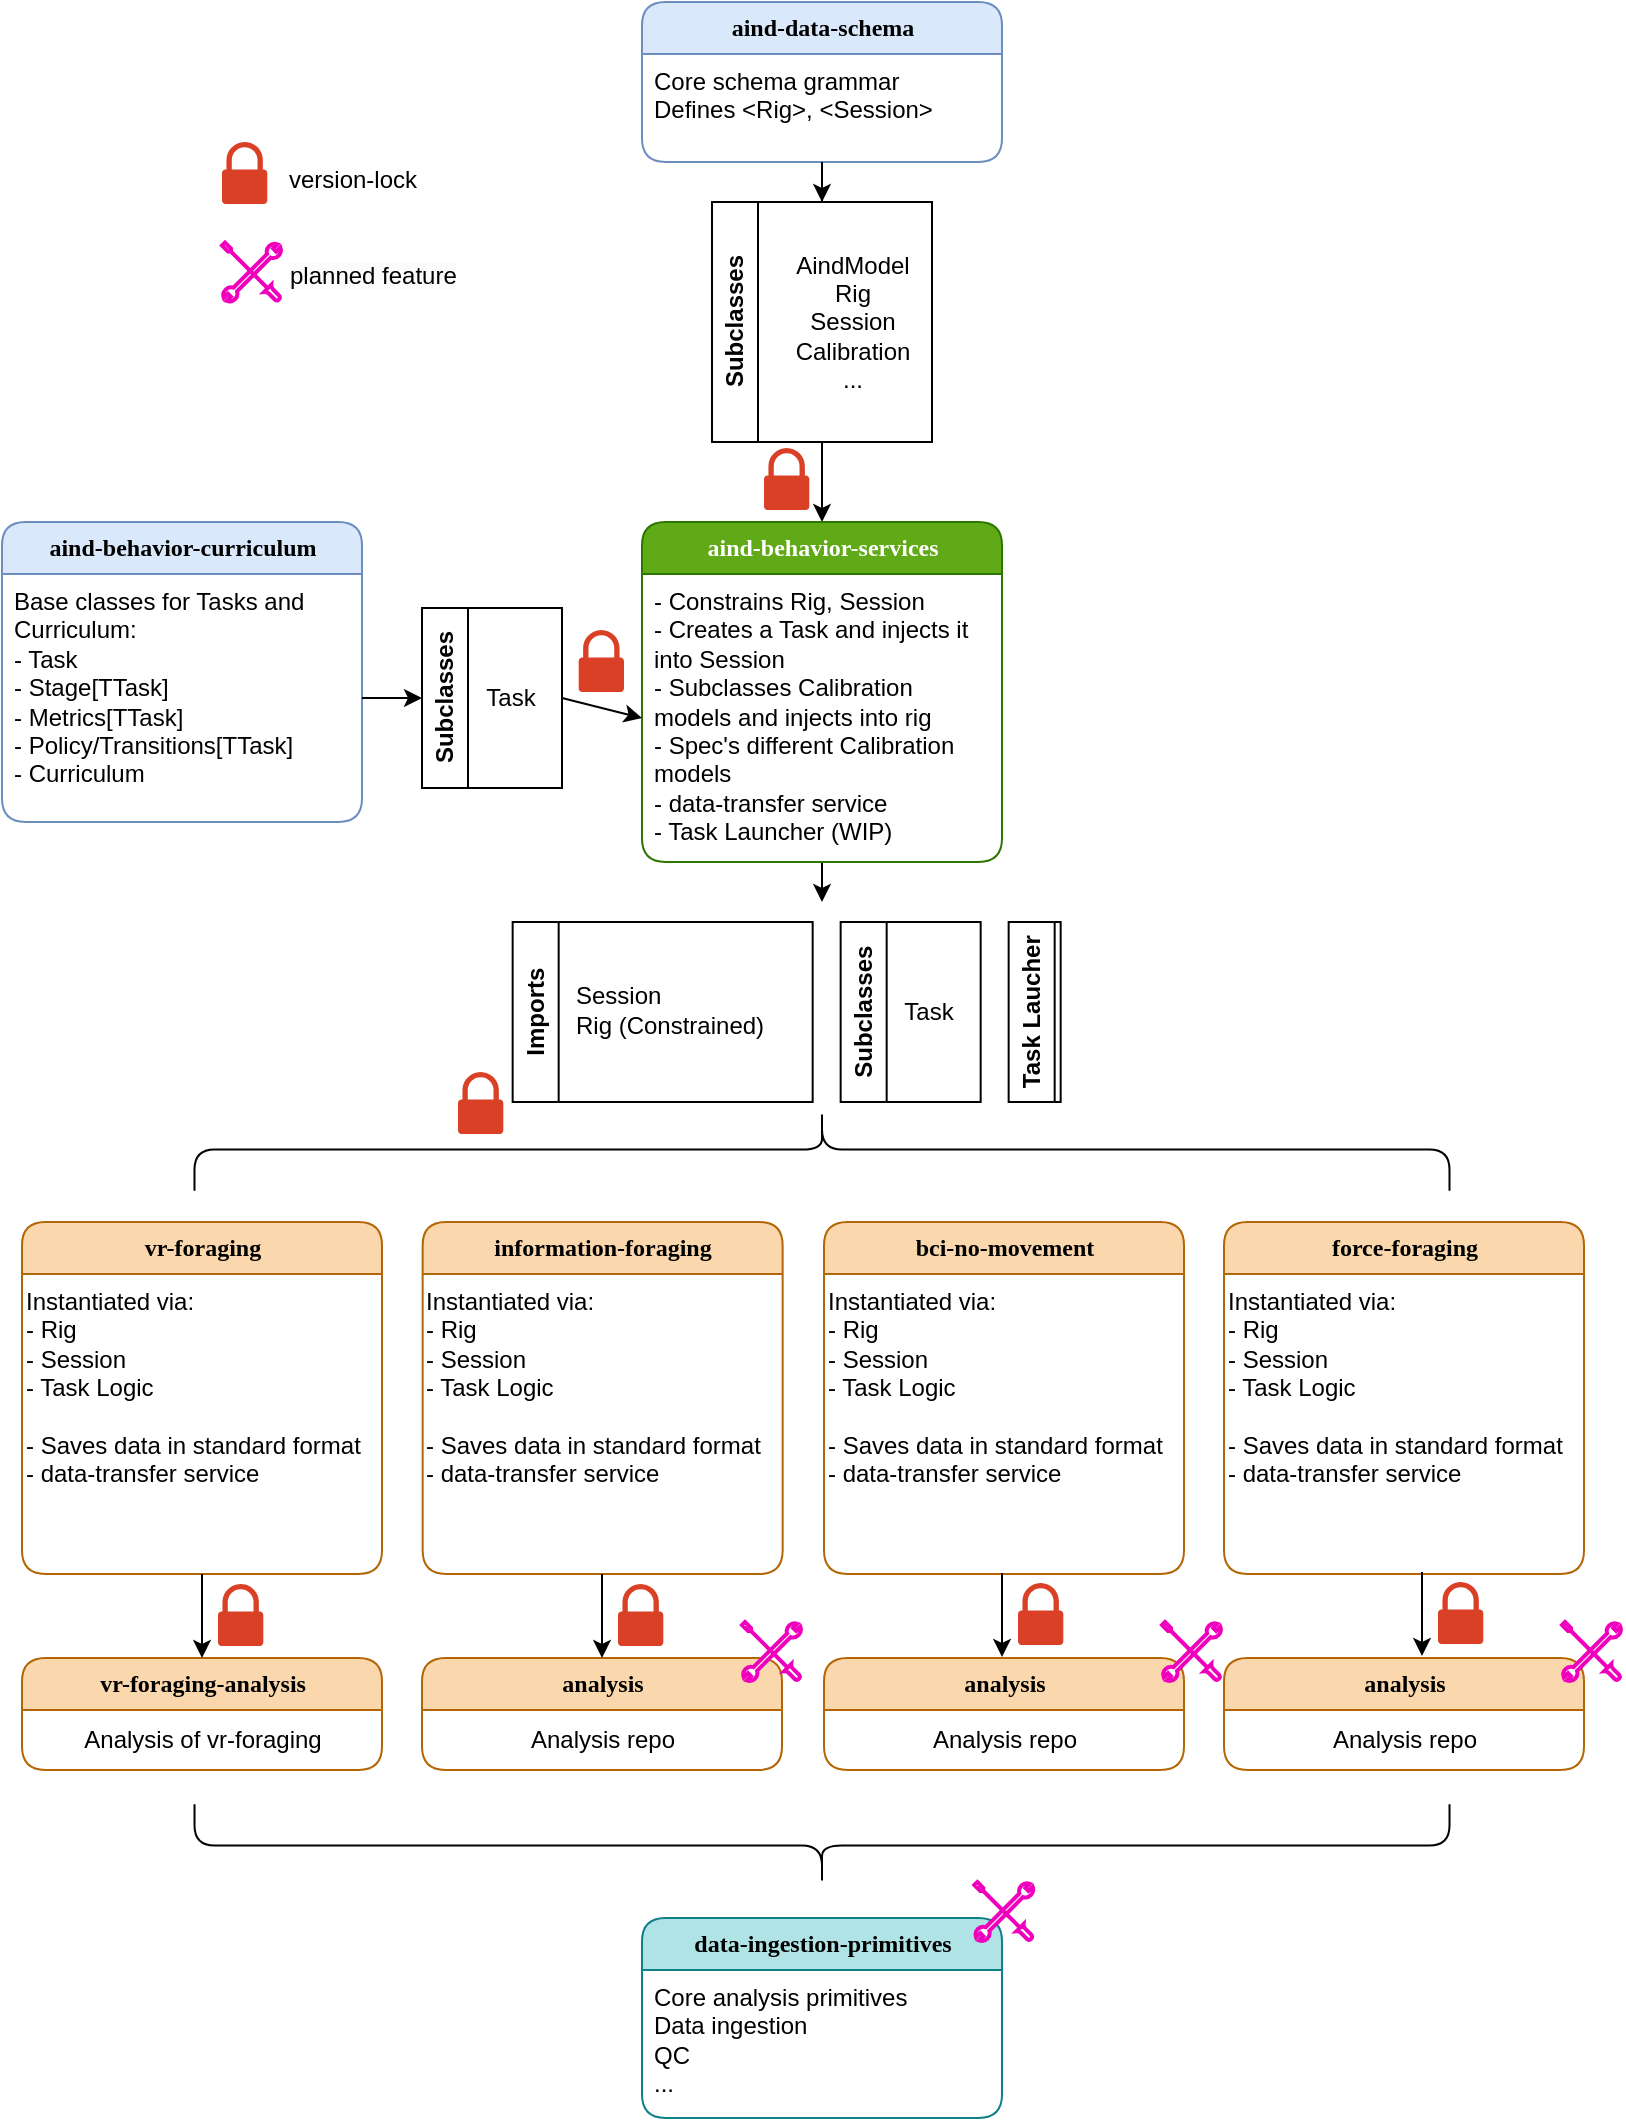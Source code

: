 <mxfile version="24.0.7" type="device">
  <diagram id="C5RBs43oDa-KdzZeNtuy" name="Page-1">
    <mxGraphModel dx="1221" dy="806" grid="1" gridSize="10" guides="1" tooltips="1" connect="1" arrows="1" fold="1" page="1" pageScale="1" pageWidth="827" pageHeight="1169" math="0" shadow="0">
      <root>
        <mxCell id="WIyWlLk6GJQsqaUBKTNV-0" />
        <mxCell id="WIyWlLk6GJQsqaUBKTNV-1" parent="WIyWlLk6GJQsqaUBKTNV-0" />
        <mxCell id="9tKmkYN3VSaNVDcuLfuS-21" style="edgeStyle=orthogonalEdgeStyle;rounded=0;orthogonalLoop=1;jettySize=auto;html=1;entryX=0.5;entryY=0;entryDx=0;entryDy=0;" parent="WIyWlLk6GJQsqaUBKTNV-1" source="9tKmkYN3VSaNVDcuLfuS-33" target="9tKmkYN3VSaNVDcuLfuS-25" edge="1">
          <mxGeometry relative="1" as="geometry">
            <mxPoint x="420" y="222" as="targetPoint" />
          </mxGeometry>
        </mxCell>
        <UserObject label="aind-data-schema" link="https://github.com/AllenNeuralDynamics/aind-data-schema" linkTarget="_blank" id="9tKmkYN3VSaNVDcuLfuS-0">
          <mxCell style="swimlane;fontStyle=1;childLayout=stackLayout;horizontal=1;startSize=26;fillColor=#dae8fc;horizontalStack=0;resizeParent=1;resizeParentMax=0;resizeLast=0;collapsible=1;marginBottom=0;html=1;strokeColor=#6c8ebf;strokeWidth=1;rounded=1;shadow=0;glass=0;fontFamily=Tahoma;fontSize=12;align=center;" parent="WIyWlLk6GJQsqaUBKTNV-1" vertex="1">
            <mxGeometry x="330" y="70" width="180" height="80" as="geometry" />
          </mxCell>
        </UserObject>
        <mxCell id="9tKmkYN3VSaNVDcuLfuS-1" value="Core schema grammar&lt;div&gt;Defines &amp;lt;Rig&amp;gt;, &amp;lt;Session&amp;gt;&lt;/div&gt;" style="text;strokeColor=none;fillColor=none;align=left;verticalAlign=top;spacingLeft=4;spacingRight=4;overflow=hidden;rotatable=0;points=[[0,0.5],[1,0.5]];portConstraint=eastwest;whiteSpace=wrap;html=1;" parent="9tKmkYN3VSaNVDcuLfuS-0" vertex="1">
          <mxGeometry y="26" width="180" height="54" as="geometry" />
        </mxCell>
        <UserObject label="aind-behavior-curriculum" link="https://github.com/AllenNeuralDynamics/aind-behavior-curriculum" id="9tKmkYN3VSaNVDcuLfuS-4">
          <mxCell style="swimlane;fontStyle=1;childLayout=stackLayout;horizontal=1;startSize=26;fillColor=#dae8fc;horizontalStack=0;resizeParent=1;resizeParentMax=0;resizeLast=0;collapsible=1;marginBottom=0;html=1;strokeColor=#6c8ebf;strokeWidth=1;rounded=1;shadow=0;glass=0;fontFamily=Tahoma;fontSize=12;align=center;" parent="WIyWlLk6GJQsqaUBKTNV-1" vertex="1">
            <mxGeometry x="10" y="330" width="180" height="150" as="geometry" />
          </mxCell>
        </UserObject>
        <mxCell id="9tKmkYN3VSaNVDcuLfuS-5" value="Base classes for Tasks and Curriculum:&lt;div&gt;- Task&lt;div&gt;- Stage[T&lt;span style=&quot;background-color: initial;&quot;&gt;Task]&lt;/span&gt;&lt;/div&gt;&lt;div&gt;- Metrics[TTask]&lt;/div&gt;&lt;div&gt;- Policy/Transitions[TTask]&lt;/div&gt;&lt;div&gt;- Curriculum&lt;/div&gt;&lt;div&gt;&lt;div&gt;&lt;br&gt;&lt;/div&gt;&lt;/div&gt;&lt;/div&gt;" style="text;strokeColor=none;fillColor=none;align=left;verticalAlign=top;spacingLeft=4;spacingRight=4;overflow=hidden;rotatable=0;points=[[0,0.5],[1,0.5]];portConstraint=eastwest;whiteSpace=wrap;html=1;imageWidth=46;" parent="9tKmkYN3VSaNVDcuLfuS-4" vertex="1">
          <mxGeometry y="26" width="180" height="124" as="geometry" />
        </mxCell>
        <mxCell id="9tKmkYN3VSaNVDcuLfuS-71" style="edgeStyle=none;rounded=0;orthogonalLoop=1;jettySize=auto;html=1;exitX=0.5;exitY=1;exitDx=0;exitDy=0;" parent="WIyWlLk6GJQsqaUBKTNV-1" source="9tKmkYN3VSaNVDcuLfuS-25" edge="1">
          <mxGeometry relative="1" as="geometry">
            <mxPoint x="420" y="520" as="targetPoint" />
          </mxGeometry>
        </mxCell>
        <UserObject label="aind-behavior-services" link="https://github.com/AllenNeuralDynamics/Aind.Behavior.Services" linkTarget="_blank" id="9tKmkYN3VSaNVDcuLfuS-25">
          <mxCell style="swimlane;fontStyle=1;childLayout=stackLayout;horizontal=1;startSize=26;fillColor=#60a917;horizontalStack=0;resizeParent=1;resizeParentMax=0;resizeLast=0;collapsible=1;marginBottom=0;html=1;strokeColor=#2D7600;strokeWidth=1;rounded=1;shadow=0;glass=0;fontFamily=Tahoma;fontSize=12;align=center;fontColor=#ffffff;" parent="WIyWlLk6GJQsqaUBKTNV-1" vertex="1">
            <mxGeometry x="330" y="330" width="180" height="170" as="geometry" />
          </mxCell>
        </UserObject>
        <mxCell id="9tKmkYN3VSaNVDcuLfuS-26" value="- Constrains Rig, Session&lt;div&gt;- Creates a Task and injects it into Session&lt;/div&gt;&lt;div&gt;- Subclasses Calibration models and injects into rig&lt;/div&gt;&lt;div&gt;- Spec&#39;s different Calibration models&lt;/div&gt;&lt;div&gt;- data-transfer service&lt;/div&gt;&lt;div&gt;- Task Launcher (WIP)&lt;/div&gt;" style="text;strokeColor=none;fillColor=none;align=left;verticalAlign=top;spacingLeft=4;spacingRight=4;overflow=hidden;rotatable=0;points=[[0,0.5],[1,0.5]];portConstraint=eastwest;whiteSpace=wrap;html=1;" parent="9tKmkYN3VSaNVDcuLfuS-25" vertex="1">
          <mxGeometry y="26" width="180" height="144" as="geometry" />
        </mxCell>
        <mxCell id="9tKmkYN3VSaNVDcuLfuS-29" value="" style="sketch=0;pointerEvents=1;shadow=0;dashed=0;html=1;strokeColor=none;labelPosition=center;verticalLabelPosition=bottom;verticalAlign=top;outlineConnect=0;align=center;shape=mxgraph.office.security.lock_protected;fillColor=#DA4026;" parent="WIyWlLk6GJQsqaUBKTNV-1" vertex="1">
          <mxGeometry x="391" y="293" width="22.65" height="31" as="geometry" />
        </mxCell>
        <mxCell id="9tKmkYN3VSaNVDcuLfuS-39" value="" style="edgeStyle=orthogonalEdgeStyle;rounded=0;orthogonalLoop=1;jettySize=auto;html=1;entryX=0.5;entryY=0;entryDx=0;entryDy=0;" parent="WIyWlLk6GJQsqaUBKTNV-1" source="9tKmkYN3VSaNVDcuLfuS-0" target="9tKmkYN3VSaNVDcuLfuS-33" edge="1">
          <mxGeometry relative="1" as="geometry">
            <mxPoint x="420" y="150" as="sourcePoint" />
            <mxPoint x="420" y="330" as="targetPoint" />
          </mxGeometry>
        </mxCell>
        <mxCell id="9tKmkYN3VSaNVDcuLfuS-33" value="Subclasses" style="swimlane;horizontal=0;whiteSpace=wrap;html=1;" parent="WIyWlLk6GJQsqaUBKTNV-1" vertex="1">
          <mxGeometry x="365" y="170" width="110" height="120" as="geometry">
            <mxRectangle x="100" y="400" width="40" height="90" as="alternateBounds" />
          </mxGeometry>
        </mxCell>
        <mxCell id="9tKmkYN3VSaNVDcuLfuS-36" value="AindModel&lt;div&gt;Rig&lt;/div&gt;&lt;div&gt;Session&lt;/div&gt;&lt;div&gt;Calibration&lt;/div&gt;&lt;div&gt;...&lt;/div&gt;" style="text;html=1;align=center;verticalAlign=middle;resizable=0;points=[];autosize=1;strokeColor=none;fillColor=none;" parent="9tKmkYN3VSaNVDcuLfuS-33" vertex="1">
          <mxGeometry x="30" y="15" width="80" height="90" as="geometry" />
        </mxCell>
        <mxCell id="9tKmkYN3VSaNVDcuLfuS-47" style="edgeStyle=none;rounded=0;orthogonalLoop=1;jettySize=auto;html=1;exitX=1;exitY=0.5;exitDx=0;exitDy=0;entryX=0;entryY=0.5;entryDx=0;entryDy=0;" parent="WIyWlLk6GJQsqaUBKTNV-1" source="9tKmkYN3VSaNVDcuLfuS-41" target="9tKmkYN3VSaNVDcuLfuS-26" edge="1">
          <mxGeometry relative="1" as="geometry" />
        </mxCell>
        <mxCell id="9tKmkYN3VSaNVDcuLfuS-41" value="Subclasses" style="swimlane;horizontal=0;whiteSpace=wrap;html=1;" parent="WIyWlLk6GJQsqaUBKTNV-1" vertex="1">
          <mxGeometry x="220" y="373" width="70" height="90" as="geometry">
            <mxRectangle x="100" y="400" width="40" height="90" as="alternateBounds" />
          </mxGeometry>
        </mxCell>
        <mxCell id="9tKmkYN3VSaNVDcuLfuS-42" value="Task" style="text;html=1;align=center;verticalAlign=middle;resizable=0;points=[];autosize=1;strokeColor=none;fillColor=none;" parent="9tKmkYN3VSaNVDcuLfuS-41" vertex="1">
          <mxGeometry x="18.65" y="30" width="50" height="30" as="geometry" />
        </mxCell>
        <mxCell id="9tKmkYN3VSaNVDcuLfuS-46" style="edgeStyle=none;rounded=0;orthogonalLoop=1;jettySize=auto;html=1;exitX=1;exitY=0.5;exitDx=0;exitDy=0;entryX=0;entryY=0.5;entryDx=0;entryDy=0;" parent="WIyWlLk6GJQsqaUBKTNV-1" source="9tKmkYN3VSaNVDcuLfuS-5" target="9tKmkYN3VSaNVDcuLfuS-41" edge="1">
          <mxGeometry relative="1" as="geometry" />
        </mxCell>
        <mxCell id="9tKmkYN3VSaNVDcuLfuS-48" value="" style="sketch=0;pointerEvents=1;shadow=0;dashed=0;html=1;strokeColor=none;labelPosition=center;verticalLabelPosition=bottom;verticalAlign=top;outlineConnect=0;align=center;shape=mxgraph.office.security.lock_protected;fillColor=#DA4026;" parent="WIyWlLk6GJQsqaUBKTNV-1" vertex="1">
          <mxGeometry x="298.35" y="384" width="22.65" height="31" as="geometry" />
        </mxCell>
        <mxCell id="9tKmkYN3VSaNVDcuLfuS-49" value="" style="group" parent="WIyWlLk6GJQsqaUBKTNV-1" connectable="0" vertex="1">
          <mxGeometry x="120" y="140" width="110" height="34" as="geometry" />
        </mxCell>
        <mxCell id="9tKmkYN3VSaNVDcuLfuS-32" value="" style="sketch=0;pointerEvents=1;shadow=0;dashed=0;html=1;strokeColor=none;labelPosition=center;verticalLabelPosition=bottom;verticalAlign=top;outlineConnect=0;align=center;shape=mxgraph.office.security.lock_protected;fillColor=#DA4026;" parent="9tKmkYN3VSaNVDcuLfuS-49" vertex="1">
          <mxGeometry width="22.65" height="31" as="geometry" />
        </mxCell>
        <mxCell id="9tKmkYN3VSaNVDcuLfuS-40" value="version-lock" style="text;html=1;align=center;verticalAlign=middle;resizable=0;points=[];autosize=1;strokeColor=none;fillColor=none;" parent="9tKmkYN3VSaNVDcuLfuS-49" vertex="1">
          <mxGeometry x="20" y="4" width="90" height="30" as="geometry" />
        </mxCell>
        <mxCell id="9tKmkYN3VSaNVDcuLfuS-67" value="" style="group" parent="WIyWlLk6GJQsqaUBKTNV-1" connectable="0" vertex="1">
          <mxGeometry x="265.33" y="530" width="274" height="90" as="geometry" />
        </mxCell>
        <mxCell id="9tKmkYN3VSaNVDcuLfuS-63" value="" style="group" parent="9tKmkYN3VSaNVDcuLfuS-67" connectable="0" vertex="1">
          <mxGeometry width="234" height="90" as="geometry" />
        </mxCell>
        <mxCell id="9tKmkYN3VSaNVDcuLfuS-55" value="Imports" style="swimlane;horizontal=0;whiteSpace=wrap;html=1;startSize=23;" parent="9tKmkYN3VSaNVDcuLfuS-63" vertex="1">
          <mxGeometry width="150" height="90" as="geometry">
            <mxRectangle x="100" y="400" width="40" height="90" as="alternateBounds" />
          </mxGeometry>
        </mxCell>
        <mxCell id="9tKmkYN3VSaNVDcuLfuS-59" value="Session&lt;div&gt;Rig (Constrained)&lt;/div&gt;" style="text;html=1;align=left;verticalAlign=middle;resizable=0;points=[];autosize=1;strokeColor=none;fillColor=none;" parent="9tKmkYN3VSaNVDcuLfuS-55" vertex="1">
          <mxGeometry x="30" y="24" width="120" height="40" as="geometry" />
        </mxCell>
        <mxCell id="9tKmkYN3VSaNVDcuLfuS-61" value="Subclasses" style="swimlane;horizontal=0;whiteSpace=wrap;html=1;" parent="9tKmkYN3VSaNVDcuLfuS-63" vertex="1">
          <mxGeometry x="164" width="70" height="90" as="geometry">
            <mxRectangle x="100" y="400" width="40" height="90" as="alternateBounds" />
          </mxGeometry>
        </mxCell>
        <mxCell id="9tKmkYN3VSaNVDcuLfuS-62" value="Task" style="text;html=1;align=center;verticalAlign=middle;resizable=0;points=[];autosize=1;strokeColor=none;fillColor=none;" parent="9tKmkYN3VSaNVDcuLfuS-61" vertex="1">
          <mxGeometry x="18.65" y="30" width="50" height="30" as="geometry" />
        </mxCell>
        <mxCell id="9tKmkYN3VSaNVDcuLfuS-65" value="Task Laucher" style="swimlane;horizontal=0;whiteSpace=wrap;html=1;" parent="9tKmkYN3VSaNVDcuLfuS-67" vertex="1">
          <mxGeometry x="248" width="26" height="90" as="geometry">
            <mxRectangle x="100" y="400" width="40" height="90" as="alternateBounds" />
          </mxGeometry>
        </mxCell>
        <mxCell id="9tKmkYN3VSaNVDcuLfuS-79" value="" style="group" parent="WIyWlLk6GJQsqaUBKTNV-1" connectable="0" vertex="1">
          <mxGeometry x="20" y="680" width="781" height="176" as="geometry" />
        </mxCell>
        <UserObject label="vr-foraging" link="https://github.com/AllenNeuralDynamics/Aind.Behavior.Services" linkTarget="_blank" id="9tKmkYN3VSaNVDcuLfuS-53">
          <mxCell style="swimlane;fontStyle=1;childLayout=stackLayout;horizontal=1;startSize=26;fillColor=#fad7ac;horizontalStack=0;resizeParent=1;resizeParentMax=0;resizeLast=0;collapsible=1;marginBottom=0;html=1;strokeColor=#b46504;strokeWidth=1;rounded=1;shadow=0;glass=0;fontFamily=Tahoma;fontSize=12;align=center;" parent="9tKmkYN3VSaNVDcuLfuS-79" vertex="1">
            <mxGeometry width="180" height="176" as="geometry" />
          </mxCell>
        </UserObject>
        <mxCell id="9tKmkYN3VSaNVDcuLfuS-64" value="Instantiated via:&lt;div&gt;- Rig&lt;/div&gt;&lt;div&gt;- Session&lt;/div&gt;&lt;div&gt;- Task Logic&lt;/div&gt;&lt;div&gt;&lt;br&gt;&lt;/div&gt;&lt;div&gt;- Saves data in standard format&lt;/div&gt;&lt;div&gt;- data-transfer service&lt;/div&gt;" style="text;whiteSpace=wrap;html=1;" parent="9tKmkYN3VSaNVDcuLfuS-53" vertex="1">
          <mxGeometry y="26" width="180" height="150" as="geometry" />
        </mxCell>
        <UserObject label="information-foraging" link="https://github.com/AllenNeuralDynamics/Aind.Behavior.Services" linkTarget="_blank" id="9tKmkYN3VSaNVDcuLfuS-72">
          <mxCell style="swimlane;fontStyle=1;childLayout=stackLayout;horizontal=1;startSize=26;fillColor=#fad7ac;horizontalStack=0;resizeParent=1;resizeParentMax=0;resizeLast=0;collapsible=1;marginBottom=0;html=1;strokeColor=#b46504;strokeWidth=1;rounded=1;shadow=0;glass=0;fontFamily=Tahoma;fontSize=12;align=center;" parent="9tKmkYN3VSaNVDcuLfuS-79" vertex="1">
            <mxGeometry x="200.32" width="180" height="176" as="geometry" />
          </mxCell>
        </UserObject>
        <mxCell id="9tKmkYN3VSaNVDcuLfuS-73" value="Instantiated via:&lt;div&gt;- Rig&lt;/div&gt;&lt;div&gt;- Session&lt;/div&gt;&lt;div&gt;- Task Logic&lt;/div&gt;&lt;div&gt;&lt;br&gt;&lt;/div&gt;&lt;div&gt;- Saves data in standard format&lt;/div&gt;&lt;div&gt;- data-transfer service&lt;/div&gt;" style="text;whiteSpace=wrap;html=1;" parent="9tKmkYN3VSaNVDcuLfuS-72" vertex="1">
          <mxGeometry y="26" width="180" height="150" as="geometry" />
        </mxCell>
        <UserObject label="bci-no-movement" link="https://github.com/AllenNeuralDynamics/Aind.Behavior.Services" linkTarget="_blank" id="9tKmkYN3VSaNVDcuLfuS-74">
          <mxCell style="swimlane;fontStyle=1;childLayout=stackLayout;horizontal=1;startSize=26;fillColor=#fad7ac;horizontalStack=0;resizeParent=1;resizeParentMax=0;resizeLast=0;collapsible=1;marginBottom=0;html=1;strokeColor=#b46504;strokeWidth=1;rounded=1;shadow=0;glass=0;fontFamily=Tahoma;fontSize=12;align=center;" parent="9tKmkYN3VSaNVDcuLfuS-79" vertex="1">
            <mxGeometry x="401" width="180" height="176" as="geometry" />
          </mxCell>
        </UserObject>
        <mxCell id="9tKmkYN3VSaNVDcuLfuS-75" value="Instantiated via:&lt;div&gt;- Rig&lt;/div&gt;&lt;div&gt;- Session&lt;/div&gt;&lt;div&gt;- Task Logic&lt;/div&gt;&lt;div&gt;&lt;br&gt;&lt;/div&gt;&lt;div&gt;- Saves data in standard format&lt;/div&gt;&lt;div&gt;- data-transfer service&lt;/div&gt;" style="text;whiteSpace=wrap;html=1;" parent="9tKmkYN3VSaNVDcuLfuS-74" vertex="1">
          <mxGeometry y="26" width="180" height="150" as="geometry" />
        </mxCell>
        <UserObject label="force-foraging" link="https://github.com/AllenNeuralDynamics/Aind.Behavior.Services" linkTarget="_blank" id="9tKmkYN3VSaNVDcuLfuS-77">
          <mxCell style="swimlane;fontStyle=1;childLayout=stackLayout;horizontal=1;startSize=26;fillColor=#fad7ac;horizontalStack=0;resizeParent=1;resizeParentMax=0;resizeLast=0;collapsible=1;marginBottom=0;html=1;strokeColor=#b46504;strokeWidth=1;rounded=1;shadow=0;glass=0;fontFamily=Tahoma;fontSize=12;align=center;" parent="9tKmkYN3VSaNVDcuLfuS-79" vertex="1">
            <mxGeometry x="601" width="180" height="176" as="geometry" />
          </mxCell>
        </UserObject>
        <mxCell id="9tKmkYN3VSaNVDcuLfuS-78" value="Instantiated via:&lt;div&gt;- Rig&lt;/div&gt;&lt;div&gt;- Session&lt;/div&gt;&lt;div&gt;- Task Logic&lt;/div&gt;&lt;div&gt;&lt;br&gt;&lt;/div&gt;&lt;div&gt;- Saves data in standard format&lt;/div&gt;&lt;div&gt;- data-transfer service&lt;/div&gt;" style="text;whiteSpace=wrap;html=1;" parent="9tKmkYN3VSaNVDcuLfuS-77" vertex="1">
          <mxGeometry y="26" width="180" height="150" as="geometry" />
        </mxCell>
        <mxCell id="9tKmkYN3VSaNVDcuLfuS-82" value="" style="shape=curlyBracket;whiteSpace=wrap;html=1;rounded=1;labelPosition=left;verticalLabelPosition=middle;align=right;verticalAlign=middle;rotation=90;size=0.5;" parent="WIyWlLk6GJQsqaUBKTNV-1" vertex="1">
          <mxGeometry x="399.37" y="330" width="41.25" height="627.5" as="geometry" />
        </mxCell>
        <UserObject label="vr-foraging-analysis" link="https://github.com/AllenNeuralDynamics/Aind.Behavior.Services" linkTarget="_blank" id="9tKmkYN3VSaNVDcuLfuS-85">
          <mxCell style="swimlane;fontStyle=1;childLayout=stackLayout;horizontal=1;startSize=26;fillColor=#fad7ac;horizontalStack=0;resizeParent=1;resizeParentMax=0;resizeLast=0;collapsible=1;marginBottom=0;html=1;strokeColor=#b46504;strokeWidth=1;rounded=1;shadow=0;glass=0;fontFamily=Tahoma;fontSize=12;align=center;" parent="WIyWlLk6GJQsqaUBKTNV-1" vertex="1">
            <mxGeometry x="20" y="898" width="180" height="56" as="geometry" />
          </mxCell>
        </UserObject>
        <mxCell id="9tKmkYN3VSaNVDcuLfuS-87" value="Analysis of vr-foraging" style="text;html=1;align=center;verticalAlign=middle;resizable=0;points=[];autosize=1;strokeColor=none;fillColor=none;" parent="9tKmkYN3VSaNVDcuLfuS-85" vertex="1">
          <mxGeometry y="26" width="180" height="30" as="geometry" />
        </mxCell>
        <UserObject label="data-ingestion-primitives" link="https://github.com/AllenNeuralDynamics/Aind.Behavior.Services" linkTarget="_blank" id="9tKmkYN3VSaNVDcuLfuS-89">
          <mxCell style="swimlane;fontStyle=1;childLayout=stackLayout;horizontal=1;startSize=26;fillColor=#b0e3e6;horizontalStack=0;resizeParent=1;resizeParentMax=0;resizeLast=0;collapsible=1;marginBottom=0;html=1;strokeColor=#0e8088;strokeWidth=1;rounded=1;shadow=0;glass=0;fontFamily=Tahoma;fontSize=12;align=center;" parent="WIyWlLk6GJQsqaUBKTNV-1" vertex="1">
            <mxGeometry x="330.01" y="1028" width="180" height="100" as="geometry" />
          </mxCell>
        </UserObject>
        <mxCell id="9tKmkYN3VSaNVDcuLfuS-90" value="Core analysis primitives&lt;div&gt;Data ingestion&lt;/div&gt;&lt;div&gt;QC&lt;/div&gt;&lt;div&gt;...&lt;/div&gt;" style="text;strokeColor=none;fillColor=none;align=left;verticalAlign=top;spacingLeft=4;spacingRight=4;overflow=hidden;rotatable=0;points=[[0,0.5],[1,0.5]];portConstraint=eastwest;whiteSpace=wrap;html=1;" parent="9tKmkYN3VSaNVDcuLfuS-89" vertex="1">
          <mxGeometry y="26" width="180" height="74" as="geometry" />
        </mxCell>
        <mxCell id="9tKmkYN3VSaNVDcuLfuS-91" style="edgeStyle=none;rounded=0;orthogonalLoop=1;jettySize=auto;html=1;exitX=0.5;exitY=1;exitDx=0;exitDy=0;entryX=0.5;entryY=0;entryDx=0;entryDy=0;" parent="WIyWlLk6GJQsqaUBKTNV-1" source="9tKmkYN3VSaNVDcuLfuS-64" target="9tKmkYN3VSaNVDcuLfuS-85" edge="1">
          <mxGeometry relative="1" as="geometry" />
        </mxCell>
        <mxCell id="9tKmkYN3VSaNVDcuLfuS-92" value="" style="shape=curlyBracket;whiteSpace=wrap;html=1;rounded=1;labelPosition=left;verticalLabelPosition=middle;align=right;verticalAlign=middle;rotation=-90;size=0.5;" parent="WIyWlLk6GJQsqaUBKTNV-1" vertex="1">
          <mxGeometry x="399.38" y="678" width="41.25" height="627.5" as="geometry" />
        </mxCell>
        <mxCell id="9tKmkYN3VSaNVDcuLfuS-93" value="" style="sketch=0;pointerEvents=1;shadow=0;dashed=0;html=1;strokeColor=none;labelPosition=center;verticalLabelPosition=bottom;verticalAlign=top;outlineConnect=0;align=center;shape=mxgraph.office.security.lock_protected;fillColor=#DA4026;" parent="WIyWlLk6GJQsqaUBKTNV-1" vertex="1">
          <mxGeometry x="238.0" y="605" width="22.65" height="31" as="geometry" />
        </mxCell>
        <mxCell id="9tKmkYN3VSaNVDcuLfuS-94" value="" style="sketch=0;pointerEvents=1;shadow=0;dashed=0;html=1;strokeColor=none;labelPosition=center;verticalLabelPosition=bottom;verticalAlign=top;outlineConnect=0;align=center;shape=mxgraph.office.security.lock_protected;fillColor=#DA4026;" parent="WIyWlLk6GJQsqaUBKTNV-1" vertex="1">
          <mxGeometry x="118.0" y="861" width="22.65" height="31" as="geometry" />
        </mxCell>
        <UserObject label="analysis" link="https://github.com/AllenNeuralDynamics/Aind.Behavior.Services" linkTarget="_blank" id="9tKmkYN3VSaNVDcuLfuS-95">
          <mxCell style="swimlane;fontStyle=1;childLayout=stackLayout;horizontal=1;startSize=26;fillColor=#fad7ac;horizontalStack=0;resizeParent=1;resizeParentMax=0;resizeLast=0;collapsible=1;marginBottom=0;html=1;strokeColor=#b46504;strokeWidth=1;rounded=1;shadow=0;glass=0;fontFamily=Tahoma;fontSize=12;align=center;" parent="WIyWlLk6GJQsqaUBKTNV-1" vertex="1">
            <mxGeometry x="220" y="898" width="180" height="56" as="geometry" />
          </mxCell>
        </UserObject>
        <mxCell id="9tKmkYN3VSaNVDcuLfuS-96" value="Analysis repo" style="text;html=1;align=center;verticalAlign=middle;resizable=0;points=[];autosize=1;strokeColor=none;fillColor=none;" parent="9tKmkYN3VSaNVDcuLfuS-95" vertex="1">
          <mxGeometry y="26" width="180" height="30" as="geometry" />
        </mxCell>
        <UserObject label="analysis" link="https://github.com/AllenNeuralDynamics/Aind.Behavior.Services" linkTarget="_blank" id="9tKmkYN3VSaNVDcuLfuS-97">
          <mxCell style="swimlane;fontStyle=1;childLayout=stackLayout;horizontal=1;startSize=26;fillColor=#fad7ac;horizontalStack=0;resizeParent=1;resizeParentMax=0;resizeLast=0;collapsible=1;marginBottom=0;html=1;strokeColor=#b46504;strokeWidth=1;rounded=1;shadow=0;glass=0;fontFamily=Tahoma;fontSize=12;align=center;" parent="WIyWlLk6GJQsqaUBKTNV-1" vertex="1">
            <mxGeometry x="421" y="898" width="180" height="56" as="geometry" />
          </mxCell>
        </UserObject>
        <mxCell id="9tKmkYN3VSaNVDcuLfuS-98" value="Analysis repo" style="text;html=1;align=center;verticalAlign=middle;resizable=0;points=[];autosize=1;strokeColor=none;fillColor=none;" parent="9tKmkYN3VSaNVDcuLfuS-97" vertex="1">
          <mxGeometry y="26" width="180" height="30" as="geometry" />
        </mxCell>
        <UserObject label="analysis" link="https://github.com/AllenNeuralDynamics/Aind.Behavior.Services" linkTarget="_blank" id="9tKmkYN3VSaNVDcuLfuS-99">
          <mxCell style="swimlane;fontStyle=1;childLayout=stackLayout;horizontal=1;startSize=26;fillColor=#fad7ac;horizontalStack=0;resizeParent=1;resizeParentMax=0;resizeLast=0;collapsible=1;marginBottom=0;html=1;strokeColor=#b46504;strokeWidth=1;rounded=1;shadow=0;glass=0;fontFamily=Tahoma;fontSize=12;align=center;" parent="WIyWlLk6GJQsqaUBKTNV-1" vertex="1">
            <mxGeometry x="621" y="898" width="180" height="56" as="geometry" />
          </mxCell>
        </UserObject>
        <mxCell id="9tKmkYN3VSaNVDcuLfuS-100" value="Analysis repo" style="text;html=1;align=center;verticalAlign=middle;resizable=0;points=[];autosize=1;strokeColor=none;fillColor=none;" parent="9tKmkYN3VSaNVDcuLfuS-99" vertex="1">
          <mxGeometry y="26" width="180" height="30" as="geometry" />
        </mxCell>
        <mxCell id="9tKmkYN3VSaNVDcuLfuS-101" value="" style="html=1;verticalLabelPosition=bottom;align=center;labelBackgroundColor=#ffffff;verticalAlign=top;strokeWidth=2;strokeColor=#f000bc;shadow=0;dashed=0;shape=mxgraph.ios7.icons.tools;pointerEvents=1" parent="WIyWlLk6GJQsqaUBKTNV-1" vertex="1">
          <mxGeometry x="380" y="880" width="29.7" height="29.7" as="geometry" />
        </mxCell>
        <mxCell id="9tKmkYN3VSaNVDcuLfuS-102" value="" style="html=1;verticalLabelPosition=bottom;align=center;labelBackgroundColor=#ffffff;verticalAlign=top;strokeWidth=2;strokeColor=#f000bc;shadow=0;dashed=0;shape=mxgraph.ios7.icons.tools;pointerEvents=1" parent="WIyWlLk6GJQsqaUBKTNV-1" vertex="1">
          <mxGeometry x="496.15" y="1010" width="29.7" height="29.7" as="geometry" />
        </mxCell>
        <mxCell id="9tKmkYN3VSaNVDcuLfuS-103" value="" style="html=1;verticalLabelPosition=bottom;align=center;labelBackgroundColor=#ffffff;verticalAlign=top;strokeWidth=2;strokeColor=#f000bc;shadow=0;dashed=0;shape=mxgraph.ios7.icons.tools;pointerEvents=1" parent="WIyWlLk6GJQsqaUBKTNV-1" vertex="1">
          <mxGeometry x="590" y="880" width="29.7" height="29.7" as="geometry" />
        </mxCell>
        <mxCell id="9tKmkYN3VSaNVDcuLfuS-104" value="" style="html=1;verticalLabelPosition=bottom;align=center;labelBackgroundColor=#ffffff;verticalAlign=top;strokeWidth=2;strokeColor=#f000bc;shadow=0;dashed=0;shape=mxgraph.ios7.icons.tools;pointerEvents=1" parent="WIyWlLk6GJQsqaUBKTNV-1" vertex="1">
          <mxGeometry x="790" y="880" width="29.7" height="29.7" as="geometry" />
        </mxCell>
        <mxCell id="9tKmkYN3VSaNVDcuLfuS-105" style="edgeStyle=none;rounded=0;orthogonalLoop=1;jettySize=auto;html=1;exitX=0.5;exitY=1;exitDx=0;exitDy=0;entryX=0.5;entryY=0;entryDx=0;entryDy=0;" parent="WIyWlLk6GJQsqaUBKTNV-1" edge="1">
          <mxGeometry relative="1" as="geometry">
            <mxPoint x="310" y="856" as="sourcePoint" />
            <mxPoint x="310" y="898" as="targetPoint" />
          </mxGeometry>
        </mxCell>
        <mxCell id="9tKmkYN3VSaNVDcuLfuS-106" value="" style="sketch=0;pointerEvents=1;shadow=0;dashed=0;html=1;strokeColor=none;labelPosition=center;verticalLabelPosition=bottom;verticalAlign=top;outlineConnect=0;align=center;shape=mxgraph.office.security.lock_protected;fillColor=#DA4026;" parent="WIyWlLk6GJQsqaUBKTNV-1" vertex="1">
          <mxGeometry x="318" y="861" width="22.65" height="31" as="geometry" />
        </mxCell>
        <mxCell id="9tKmkYN3VSaNVDcuLfuS-107" style="edgeStyle=none;rounded=0;orthogonalLoop=1;jettySize=auto;html=1;exitX=0.5;exitY=1;exitDx=0;exitDy=0;entryX=0.5;entryY=0;entryDx=0;entryDy=0;" parent="WIyWlLk6GJQsqaUBKTNV-1" edge="1">
          <mxGeometry relative="1" as="geometry">
            <mxPoint x="510.01" y="855.5" as="sourcePoint" />
            <mxPoint x="510.01" y="897.5" as="targetPoint" />
          </mxGeometry>
        </mxCell>
        <mxCell id="9tKmkYN3VSaNVDcuLfuS-108" value="" style="sketch=0;pointerEvents=1;shadow=0;dashed=0;html=1;strokeColor=none;labelPosition=center;verticalLabelPosition=bottom;verticalAlign=top;outlineConnect=0;align=center;shape=mxgraph.office.security.lock_protected;fillColor=#DA4026;" parent="WIyWlLk6GJQsqaUBKTNV-1" vertex="1">
          <mxGeometry x="518.01" y="860.5" width="22.65" height="31" as="geometry" />
        </mxCell>
        <mxCell id="9tKmkYN3VSaNVDcuLfuS-110" style="edgeStyle=none;rounded=0;orthogonalLoop=1;jettySize=auto;html=1;exitX=0.5;exitY=1;exitDx=0;exitDy=0;entryX=0.5;entryY=0;entryDx=0;entryDy=0;" parent="WIyWlLk6GJQsqaUBKTNV-1" edge="1">
          <mxGeometry relative="1" as="geometry">
            <mxPoint x="720" y="855" as="sourcePoint" />
            <mxPoint x="720" y="897" as="targetPoint" />
          </mxGeometry>
        </mxCell>
        <mxCell id="9tKmkYN3VSaNVDcuLfuS-111" value="" style="sketch=0;pointerEvents=1;shadow=0;dashed=0;html=1;strokeColor=none;labelPosition=center;verticalLabelPosition=bottom;verticalAlign=top;outlineConnect=0;align=center;shape=mxgraph.office.security.lock_protected;fillColor=#DA4026;" parent="WIyWlLk6GJQsqaUBKTNV-1" vertex="1">
          <mxGeometry x="728" y="860" width="22.65" height="31" as="geometry" />
        </mxCell>
        <mxCell id="0joXK_ut1vHUTasrbawd-0" value="" style="html=1;verticalLabelPosition=bottom;align=center;labelBackgroundColor=#ffffff;verticalAlign=top;strokeWidth=2;strokeColor=#f000bc;shadow=0;dashed=0;shape=mxgraph.ios7.icons.tools;pointerEvents=1" vertex="1" parent="WIyWlLk6GJQsqaUBKTNV-1">
          <mxGeometry x="120" y="190.3" width="29.7" height="29.7" as="geometry" />
        </mxCell>
        <mxCell id="0joXK_ut1vHUTasrbawd-4" value="&lt;span style=&quot;color: rgb(0, 0, 0); font-family: Helvetica; font-size: 12px; font-style: normal; font-variant-ligatures: normal; font-variant-caps: normal; font-weight: 400; letter-spacing: normal; orphans: 2; text-align: center; text-indent: 0px; text-transform: none; widows: 2; word-spacing: 0px; -webkit-text-stroke-width: 0px; white-space: nowrap; background-color: rgb(251, 251, 251); text-decoration-thickness: initial; text-decoration-style: initial; text-decoration-color: initial; display: inline !important; float: none;&quot;&gt;planned feature&lt;/span&gt;" style="text;whiteSpace=wrap;html=1;" vertex="1" parent="WIyWlLk6GJQsqaUBKTNV-1">
          <mxGeometry x="151.7" y="193.3" width="100" height="40" as="geometry" />
        </mxCell>
      </root>
    </mxGraphModel>
  </diagram>
</mxfile>
